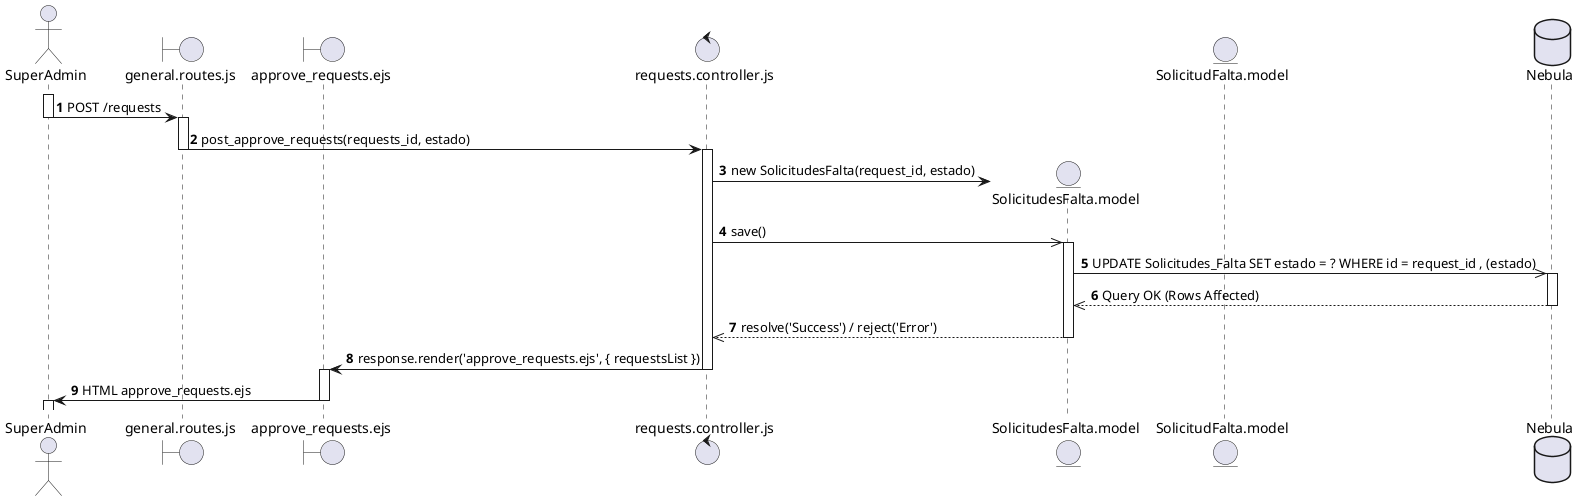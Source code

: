 @startuml REQ_27
autonumber
actor SuperAdmin as S
boundary general.routes.js as SRoute
boundary approve_requests.ejs as Requests
control requests.controller.js as SController
entity SolicitudesFalta.model as SModel
entity SolicitudFalta.model as Model
database Nebula as db

' ---- APROBAR SOLICITUD ----
activate S
S -> SRoute : POST /requests
deactivate S

activate SRoute
SRoute -> SController : post_approve_requests(requests_id, estado)
deactivate SRoute

activate SController 
create SModel
SController -> SModel : new SolicitudesFalta(request_id, estado)
SController ->> SModel : save()

activate SModel
SModel ->> db : UPDATE Solicitudes_Falta SET estado = ? WHERE id = request_id , (estado)
activate db
db -->> SModel : Query OK (Rows Affected)
deactivate db

SModel -->> SController : resolve('Success') / reject('Error')
deactivate SModel

SController -> Requests : response.render('approve_requests.ejs', { requestsList })
deactivate SController

activate Requests
Requests -> S : HTML approve_requests.ejs
deactivate Requests

activate S
@enduml
